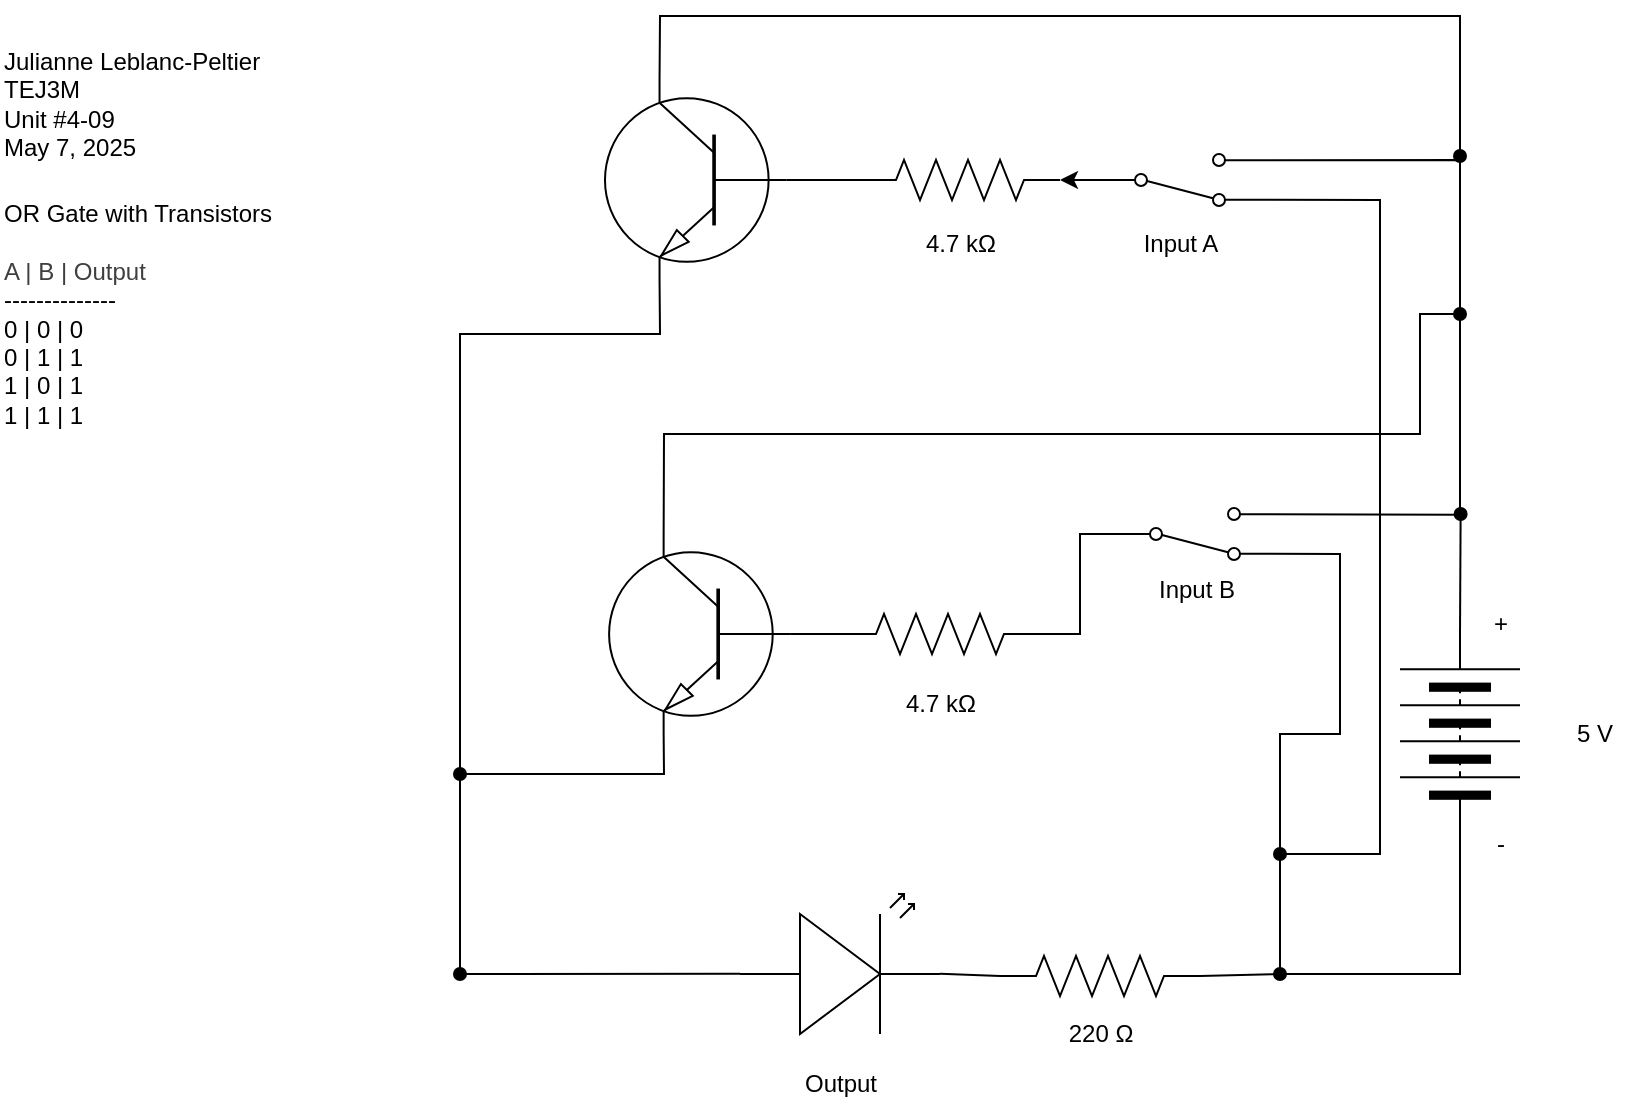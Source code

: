 <mxfile>
    <diagram id="232zmY6ozhOyG56RALYY" name="Page-1">
        <mxGraphModel dx="861" dy="578" grid="1" gridSize="10" guides="1" tooltips="1" connect="1" arrows="1" fold="1" page="1" pageScale="1" pageWidth="827" pageHeight="1169" math="0" shadow="0">
            <root>
                <mxCell id="0"/>
                <mxCell id="1" parent="0"/>
                <mxCell id="2" style="edgeStyle=none;html=1;rounded=0;curved=0;endArrow=none;endFill=0;startArrow=oval;startFill=1;entryX=1;entryY=0.88;entryDx=0;entryDy=0;" parent="1" target="16" edge="1">
                    <mxGeometry relative="1" as="geometry">
                        <mxPoint x="650" y="370" as="targetPoint"/>
                        <mxPoint x="650" y="510" as="sourcePoint"/>
                        <Array as="points">
                            <mxPoint x="650" y="450"/>
                            <mxPoint x="680" y="450"/>
                            <mxPoint x="680" y="360"/>
                        </Array>
                    </mxGeometry>
                </mxCell>
                <mxCell id="3" style="edgeStyle=none;html=1;exitX=1;exitY=0.5;exitDx=0;exitDy=0;endArrow=oval;endFill=1;" parent="1" source="5" edge="1">
                    <mxGeometry relative="1" as="geometry">
                        <mxPoint x="740.308" y="340" as="targetPoint"/>
                    </mxGeometry>
                </mxCell>
                <mxCell id="4" style="edgeStyle=none;html=1;exitX=0;exitY=0.5;exitDx=0;exitDy=0;rounded=0;curved=0;endArrow=none;endFill=0;" parent="1" source="5" edge="1">
                    <mxGeometry relative="1" as="geometry">
                        <mxPoint x="650" y="510" as="targetPoint"/>
                        <Array as="points">
                            <mxPoint x="740" y="510"/>
                            <mxPoint x="740" y="570"/>
                            <mxPoint x="650" y="570"/>
                        </Array>
                    </mxGeometry>
                </mxCell>
                <mxCell id="5" value="" style="pointerEvents=1;verticalLabelPosition=bottom;shadow=0;dashed=0;align=center;html=1;verticalAlign=top;shape=mxgraph.electrical.miscellaneous.batteryStack;rotation=-90;" parent="1" vertex="1">
                    <mxGeometry x="690" y="420" width="100" height="60" as="geometry"/>
                </mxCell>
                <mxCell id="6" value="" style="pointerEvents=1;verticalLabelPosition=bottom;shadow=0;dashed=0;align=center;html=1;verticalAlign=top;shape=mxgraph.electrical.resistors.resistor_2;rotation=-180;" parent="1" vertex="1">
                    <mxGeometry x="430" y="390" width="100" height="20" as="geometry"/>
                </mxCell>
                <mxCell id="37" style="edgeStyle=none;html=1;exitX=0;exitY=0.57;exitDx=0;exitDy=0;exitPerimeter=0;endArrow=oval;endFill=1;" edge="1" parent="1" source="7">
                    <mxGeometry relative="1" as="geometry">
                        <mxPoint x="240" y="570" as="targetPoint"/>
                    </mxGeometry>
                </mxCell>
                <mxCell id="7" value="" style="verticalLabelPosition=bottom;shadow=0;dashed=0;align=center;html=1;verticalAlign=top;shape=mxgraph.electrical.opto_electronics.led_2;pointerEvents=1;rotation=0;" parent="1" vertex="1">
                    <mxGeometry x="380" y="530" width="100" height="70" as="geometry"/>
                </mxCell>
                <mxCell id="8" value="Output" style="text;html=1;align=center;verticalAlign=middle;resizable=0;points=[];autosize=1;strokeColor=none;fillColor=none;" parent="1" vertex="1">
                    <mxGeometry x="400" y="610" width="60" height="30" as="geometry"/>
                </mxCell>
                <mxCell id="9" value="5 V" style="text;html=1;align=center;verticalAlign=middle;resizable=0;points=[];autosize=1;strokeColor=none;fillColor=none;" parent="1" vertex="1">
                    <mxGeometry x="787" y="435" width="40" height="30" as="geometry"/>
                </mxCell>
                <mxCell id="10" value="+" style="text;html=1;align=center;verticalAlign=middle;resizable=0;points=[];autosize=1;strokeColor=none;fillColor=none;" parent="1" vertex="1">
                    <mxGeometry x="745" y="380" width="30" height="30" as="geometry"/>
                </mxCell>
                <mxCell id="11" value="-" style="text;html=1;align=center;verticalAlign=middle;resizable=0;points=[];autosize=1;strokeColor=none;fillColor=none;" parent="1" vertex="1">
                    <mxGeometry x="745" y="490" width="30" height="30" as="geometry"/>
                </mxCell>
                <mxCell id="12" value="4.7 kΩ" style="text;html=1;align=center;verticalAlign=middle;resizable=0;points=[];autosize=1;strokeColor=none;fillColor=none;" parent="1" vertex="1">
                    <mxGeometry x="450" y="420" width="60" height="30" as="geometry"/>
                </mxCell>
                <mxCell id="13" value="Julianne Leblanc-Peltier&lt;div&gt;TEJ3M&lt;/div&gt;&lt;div&gt;Unit #4-09&lt;/div&gt;&lt;div&gt;May 7, 2025&lt;/div&gt;" style="text;html=1;align=left;verticalAlign=middle;resizable=0;points=[];autosize=1;strokeColor=none;fillColor=none;" parent="1" vertex="1">
                    <mxGeometry x="10" y="100" width="150" height="70" as="geometry"/>
                </mxCell>
                <mxCell id="14" value="Input B" style="text;html=1;align=center;verticalAlign=middle;resizable=0;points=[];autosize=1;strokeColor=none;fillColor=none;" parent="1" vertex="1">
                    <mxGeometry x="577.5" y="363" width="60" height="30" as="geometry"/>
                </mxCell>
                <mxCell id="15" style="edgeStyle=none;html=1;exitX=1;exitY=0.12;exitDx=0;exitDy=0;endArrow=none;endFill=0;" parent="1" source="16" edge="1">
                    <mxGeometry relative="1" as="geometry">
                        <mxPoint x="740" y="340.385" as="targetPoint"/>
                    </mxGeometry>
                </mxCell>
                <mxCell id="16" value="" style="html=1;shape=mxgraph.electrical.electro-mechanical.twoWaySwitch;aspect=fixed;elSwitchState=2;flipV=1;" parent="1" vertex="1">
                    <mxGeometry x="570" y="337" width="75" height="26" as="geometry"/>
                </mxCell>
                <mxCell id="17" value="OR Gate with Transistors&lt;div&gt;&lt;span style=&quot;color: rgb(63, 63, 63); background-color: transparent;&quot;&gt;&lt;br&gt;&lt;/span&gt;&lt;/div&gt;&lt;div&gt;&lt;span style=&quot;color: rgb(63, 63, 63); background-color: transparent;&quot;&gt;A | B | Output&lt;/span&gt;&lt;div&gt;--------------&lt;/div&gt;&lt;div&gt;0 | 0 | 0&lt;/div&gt;&lt;div&gt;0 | 1 | 1&lt;/div&gt;&lt;/div&gt;&lt;div&gt;1 | 0 | 1&lt;/div&gt;&lt;div&gt;1 | 1 | 1&lt;/div&gt;" style="text;html=1;align=left;verticalAlign=middle;resizable=0;points=[];autosize=1;strokeColor=none;fillColor=none;" parent="1" vertex="1">
                    <mxGeometry x="10" y="175" width="160" height="130" as="geometry"/>
                </mxCell>
                <mxCell id="18" style="edgeStyle=none;html=1;exitX=0;exitY=0.5;exitDx=0;exitDy=0;entryX=0;entryY=0.5;entryDx=0;entryDy=0;entryPerimeter=0;rounded=0;curved=0;endArrow=none;endFill=0;" parent="1" source="16" target="6" edge="1">
                    <mxGeometry relative="1" as="geometry">
                        <Array as="points">
                            <mxPoint x="550" y="350"/>
                            <mxPoint x="550" y="400"/>
                        </Array>
                    </mxGeometry>
                </mxCell>
                <mxCell id="19" style="edgeStyle=none;html=1;exitX=0;exitY=0.5;exitDx=0;exitDy=0;exitPerimeter=0;endArrow=oval;endFill=1;rounded=0;curved=0;" parent="1" source="20" edge="1">
                    <mxGeometry relative="1" as="geometry">
                        <mxPoint x="650" y="570" as="targetPoint"/>
                    </mxGeometry>
                </mxCell>
                <mxCell id="20" value="" style="pointerEvents=1;verticalLabelPosition=bottom;shadow=0;dashed=0;align=center;html=1;verticalAlign=top;shape=mxgraph.electrical.resistors.resistor_2;rotation=-180;" parent="1" vertex="1">
                    <mxGeometry x="510" y="561" width="100" height="20" as="geometry"/>
                </mxCell>
                <mxCell id="21" value="220 Ω" style="text;html=1;align=center;verticalAlign=middle;resizable=0;points=[];autosize=1;strokeColor=none;fillColor=none;" parent="1" vertex="1">
                    <mxGeometry x="530" y="585" width="60" height="30" as="geometry"/>
                </mxCell>
                <mxCell id="22" style="edgeStyle=none;html=1;endArrow=none;endFill=0;entryX=0.7;entryY=1;entryDx=0;entryDy=0;entryPerimeter=0;rounded=0;curved=0;startArrow=oval;startFill=1;" parent="1" target="35" edge="1">
                    <mxGeometry relative="1" as="geometry">
                        <mxPoint x="341.545" y="310" as="targetPoint"/>
                        <mxPoint x="240" y="470" as="sourcePoint"/>
                        <Array as="points">
                            <mxPoint x="240" y="250"/>
                            <mxPoint x="340" y="250"/>
                        </Array>
                    </mxGeometry>
                </mxCell>
                <mxCell id="38" style="edgeStyle=none;html=1;exitX=0.7;exitY=0;exitDx=0;exitDy=0;exitPerimeter=0;rounded=0;curved=0;endArrow=oval;endFill=1;" edge="1" parent="1" source="23">
                    <mxGeometry relative="1" as="geometry">
                        <mxPoint x="740" y="240" as="targetPoint"/>
                        <Array as="points">
                            <mxPoint x="342" y="300"/>
                            <mxPoint x="720" y="300"/>
                            <mxPoint x="720" y="240"/>
                        </Array>
                    </mxGeometry>
                </mxCell>
                <mxCell id="23" value="" style="verticalLabelPosition=bottom;shadow=0;dashed=0;align=center;html=1;verticalAlign=top;shape=mxgraph.electrical.transistors.npn_transistor_1;rotation=-180;flipV=1;" parent="1" vertex="1">
                    <mxGeometry x="312.5" y="350" width="95" height="100" as="geometry"/>
                </mxCell>
                <mxCell id="24" style="edgeStyle=none;html=1;exitX=1;exitY=0.5;exitDx=0;exitDy=0;exitPerimeter=0;entryX=0;entryY=0.5;entryDx=0;entryDy=0;entryPerimeter=0;endArrow=none;endFill=0;" parent="1" source="6" target="23" edge="1">
                    <mxGeometry relative="1" as="geometry"/>
                </mxCell>
                <mxCell id="25" style="edgeStyle=none;html=1;exitX=1;exitY=0.57;exitDx=0;exitDy=0;exitPerimeter=0;entryX=1;entryY=0.5;entryDx=0;entryDy=0;entryPerimeter=0;endArrow=none;endFill=0;" parent="1" source="7" target="20" edge="1">
                    <mxGeometry relative="1" as="geometry"/>
                </mxCell>
                <mxCell id="26" style="edgeStyle=none;html=1;exitX=0.7;exitY=1;exitDx=0;exitDy=0;exitPerimeter=0;rounded=0;curved=0;endArrow=none;endFill=0;" parent="1" source="23" edge="1">
                    <mxGeometry relative="1" as="geometry">
                        <Array as="points">
                            <mxPoint x="342" y="470"/>
                            <mxPoint x="240" y="470"/>
                            <mxPoint x="240" y="570"/>
                        </Array>
                        <mxPoint x="240" y="570" as="targetPoint"/>
                    </mxGeometry>
                </mxCell>
                <mxCell id="27" style="edgeStyle=none;html=1;endArrow=none;endFill=0;rounded=0;curved=0;exitX=1;exitY=0.12;exitDx=0;exitDy=0;" parent="1" source="29" edge="1">
                    <mxGeometry relative="1" as="geometry">
                        <mxPoint x="740" y="340" as="targetPoint"/>
                        <mxPoint x="620" y="160" as="sourcePoint"/>
                        <Array as="points">
                            <mxPoint x="740" y="163"/>
                        </Array>
                    </mxGeometry>
                </mxCell>
                <mxCell id="28" style="edgeStyle=none;html=1;exitX=1;exitY=0.88;exitDx=0;exitDy=0;rounded=0;curved=0;endArrow=none;endFill=0;" parent="1" source="29" edge="1">
                    <mxGeometry relative="1" as="geometry">
                        <mxPoint x="650" y="510" as="targetPoint"/>
                        <Array as="points">
                            <mxPoint x="700" y="183"/>
                            <mxPoint x="700" y="510"/>
                        </Array>
                    </mxGeometry>
                </mxCell>
                <mxCell id="29" value="" style="html=1;shape=mxgraph.electrical.electro-mechanical.twoWaySwitch;aspect=fixed;elSwitchState=2;flipV=1;" parent="1" vertex="1">
                    <mxGeometry x="562.5" y="160" width="75" height="26" as="geometry"/>
                </mxCell>
                <mxCell id="30" value="Input A" style="text;html=1;align=center;verticalAlign=middle;resizable=0;points=[];autosize=1;strokeColor=none;fillColor=none;" parent="1" vertex="1">
                    <mxGeometry x="570" y="190" width="60" height="30" as="geometry"/>
                </mxCell>
                <mxCell id="31" value="" style="pointerEvents=1;verticalLabelPosition=bottom;shadow=0;dashed=0;align=center;html=1;verticalAlign=top;shape=mxgraph.electrical.resistors.resistor_2;rotation=-180;" parent="1" vertex="1">
                    <mxGeometry x="440" y="163" width="100" height="20" as="geometry"/>
                </mxCell>
                <mxCell id="32" style="edgeStyle=none;html=1;exitX=0;exitY=0.5;exitDx=0;exitDy=0;entryX=0;entryY=0.5;entryDx=0;entryDy=0;entryPerimeter=0;" parent="1" source="29" target="31" edge="1">
                    <mxGeometry relative="1" as="geometry"/>
                </mxCell>
                <mxCell id="33" value="4.7 kΩ" style="text;html=1;align=center;verticalAlign=middle;resizable=0;points=[];autosize=1;strokeColor=none;fillColor=none;" parent="1" vertex="1">
                    <mxGeometry x="460" y="190" width="60" height="30" as="geometry"/>
                </mxCell>
                <mxCell id="34" style="edgeStyle=none;html=1;exitX=0.7;exitY=0;exitDx=0;exitDy=0;exitPerimeter=0;rounded=0;curved=0;endArrow=oval;endFill=1;" parent="1" source="35" edge="1">
                    <mxGeometry relative="1" as="geometry">
                        <mxPoint x="740" y="161" as="targetPoint"/>
                        <mxPoint x="339.768" y="124" as="sourcePoint"/>
                        <Array as="points">
                            <mxPoint x="340" y="91"/>
                            <mxPoint x="740" y="91"/>
                        </Array>
                    </mxGeometry>
                </mxCell>
                <mxCell id="35" value="" style="verticalLabelPosition=bottom;shadow=0;dashed=0;align=center;html=1;verticalAlign=top;shape=mxgraph.electrical.transistors.npn_transistor_1;rotation=-180;flipV=1;" parent="1" vertex="1">
                    <mxGeometry x="310.45" y="123" width="95" height="100" as="geometry"/>
                </mxCell>
                <mxCell id="36" style="edgeStyle=none;html=1;exitX=1;exitY=0.5;exitDx=0;exitDy=0;exitPerimeter=0;entryX=0;entryY=0.5;entryDx=0;entryDy=0;entryPerimeter=0;endArrow=none;endFill=0;" parent="1" source="31" target="35" edge="1">
                    <mxGeometry relative="1" as="geometry"/>
                </mxCell>
            </root>
        </mxGraphModel>
    </diagram>
</mxfile>